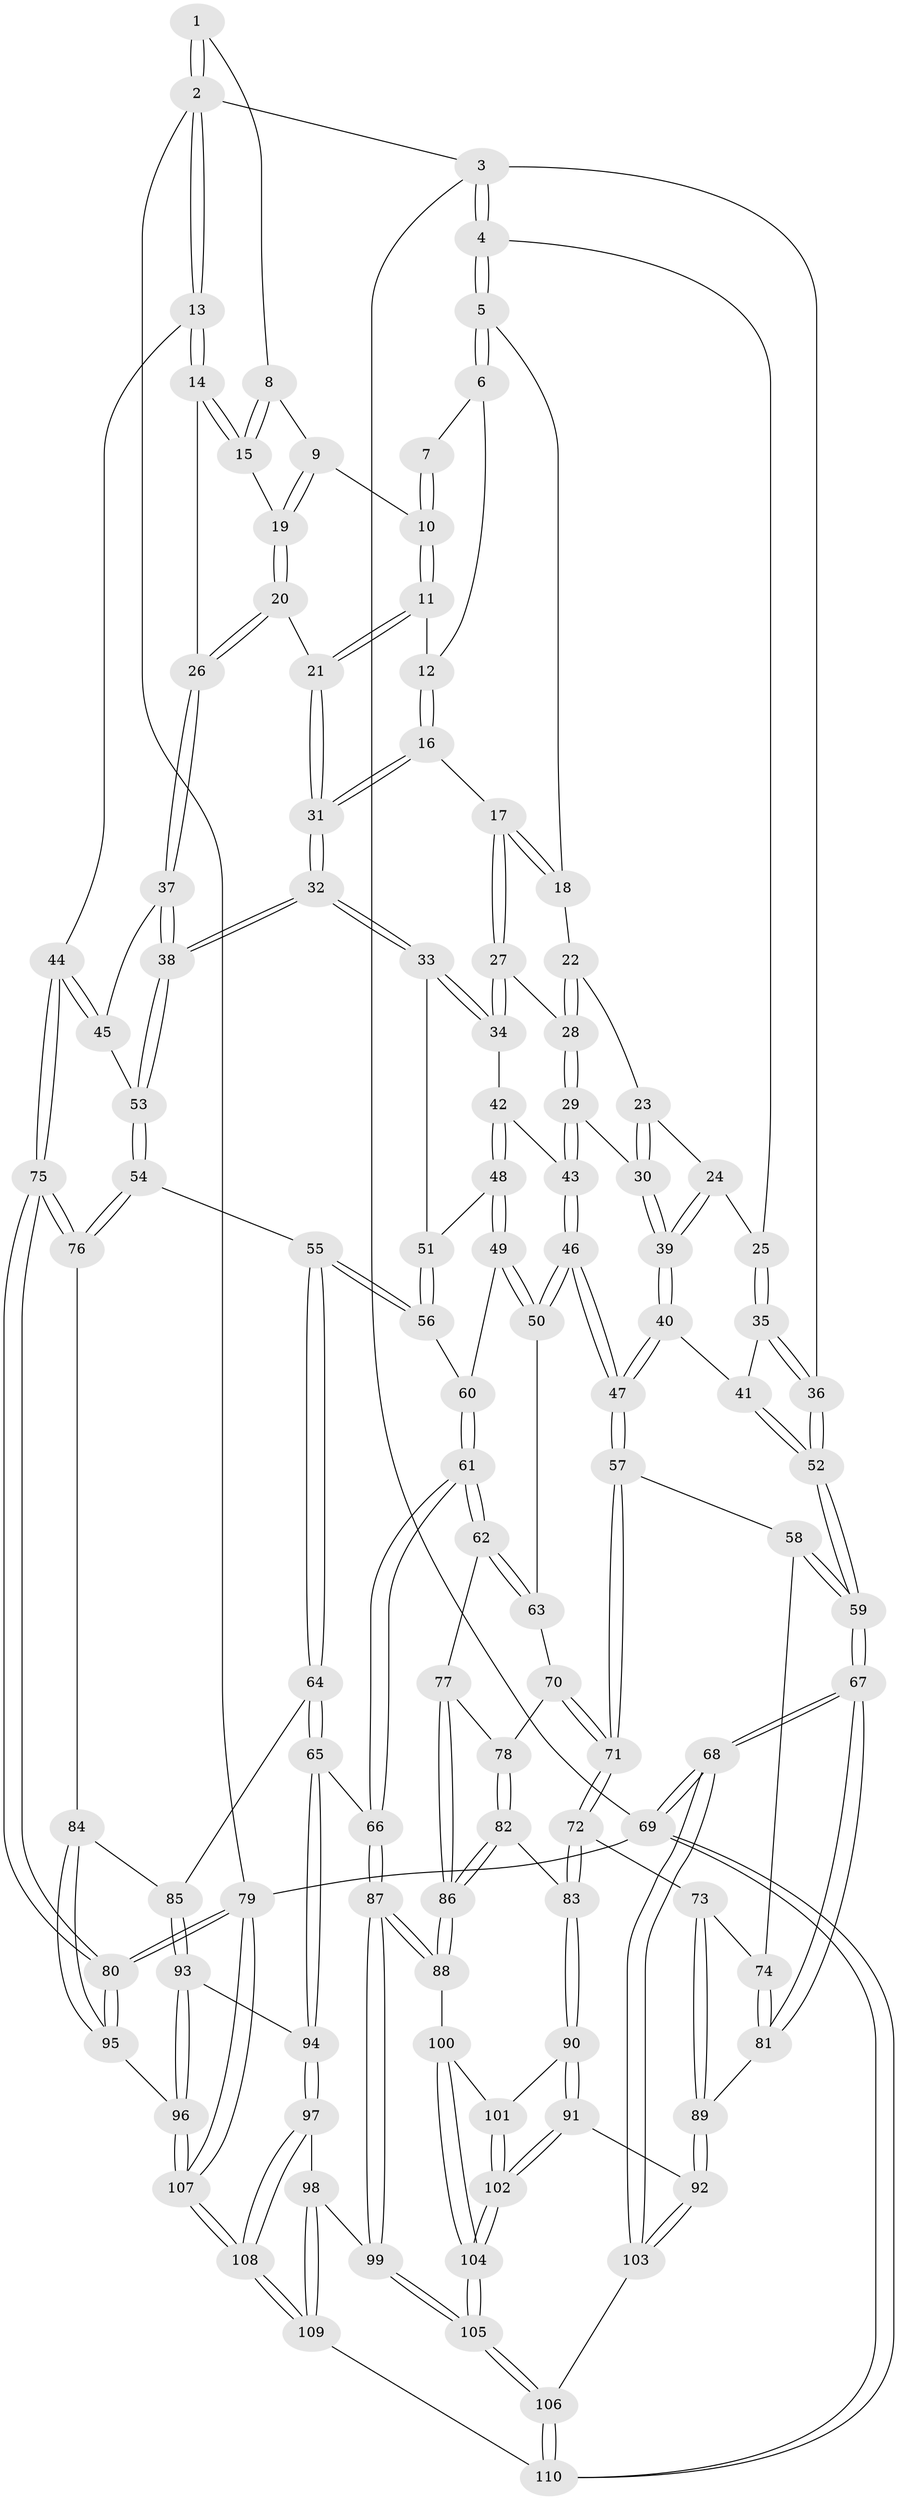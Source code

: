 // coarse degree distribution, {4: 0.5373134328358209, 7: 0.014925373134328358, 5: 0.26865671641791045, 3: 0.13432835820895522, 6: 0.04477611940298507}
// Generated by graph-tools (version 1.1) at 2025/24/03/03/25 07:24:32]
// undirected, 110 vertices, 272 edges
graph export_dot {
graph [start="1"]
  node [color=gray90,style=filled];
  1 [pos="+1+0"];
  2 [pos="+1+0"];
  3 [pos="+0+0"];
  4 [pos="+0.13266809873368793+0"];
  5 [pos="+0.2294026358713694+0"];
  6 [pos="+0.5832607302307871+0"];
  7 [pos="+0.9259232476557527+0"];
  8 [pos="+0.9685897152769156+0.04618595224779603"];
  9 [pos="+0.8546918114656094+0.03965592436510521"];
  10 [pos="+0.8499679913681396+0.02907642941717335"];
  11 [pos="+0.715278753983714+0.08454342350326383"];
  12 [pos="+0.6029364403135484+0"];
  13 [pos="+1+0.1991362364086624"];
  14 [pos="+0.9835133889879948+0.11524681450772611"];
  15 [pos="+0.9656550035891475+0.09365089111868617"];
  16 [pos="+0.5413179238687525+0.09598600160048631"];
  17 [pos="+0.4633429813015325+0.12814619003083103"];
  18 [pos="+0.33893495617212926+0"];
  19 [pos="+0.8641770184784218+0.06306702985200588"];
  20 [pos="+0.853630866685846+0.15520726548225058"];
  21 [pos="+0.719688505130141+0.1383872810563034"];
  22 [pos="+0.3379301302281335+0.11307410980905892"];
  23 [pos="+0.3245902332096937+0.13314298033383964"];
  24 [pos="+0.1862716515084357+0.12987937879864594"];
  25 [pos="+0.16479898479056024+0.08233913285443835"];
  26 [pos="+0.8764936627126861+0.1949586567540631"];
  27 [pos="+0.4433727808346882+0.16831433944740543"];
  28 [pos="+0.40859784233141466+0.17653018930751427"];
  29 [pos="+0.3421638857286802+0.22139365560846525"];
  30 [pos="+0.31176217260911127+0.2283055290247695"];
  31 [pos="+0.6544142933757294+0.273201086886261"];
  32 [pos="+0.6543187451957794+0.28949153520332865"];
  33 [pos="+0.5474662501341728+0.29226867022928993"];
  34 [pos="+0.49143170012328913+0.2757528064463732"];
  35 [pos="+0.03981515912052746+0.20701084916792176"];
  36 [pos="+0+0.24400217860392628"];
  37 [pos="+0.8781887907134928+0.2159794165460532"];
  38 [pos="+0.6972141405569989+0.3446008445156405"];
  39 [pos="+0.2317995193680013+0.27699229915224244"];
  40 [pos="+0.2185609957668776+0.3253437668752147"];
  41 [pos="+0.15266484287083043+0.2909924373887069"];
  42 [pos="+0.4582454174570789+0.29251812857111636"];
  43 [pos="+0.4348952516894934+0.29306068206640273"];
  44 [pos="+1+0.35914997746794314"];
  45 [pos="+1+0.33279232481239196"];
  46 [pos="+0.22898585229056806+0.39433841906515704"];
  47 [pos="+0.22293119471971656+0.3926685131025119"];
  48 [pos="+0.42156731779722023+0.41897161635732666"];
  49 [pos="+0.4084220415253675+0.4305963616673905"];
  50 [pos="+0.25740856122373973+0.40871598126655656"];
  51 [pos="+0.4869792518649756+0.3997180473021763"];
  52 [pos="+0+0.26691257759637943"];
  53 [pos="+0.7187979866987916+0.4301017916978261"];
  54 [pos="+0.7182403109604674+0.43419042508685507"];
  55 [pos="+0.6988084782470111+0.49647020753096943"];
  56 [pos="+0.5784150942855105+0.4722169937100942"];
  57 [pos="+0.21219071027348907+0.40240541171539146"];
  58 [pos="+0.11316887508144223+0.449970593464202"];
  59 [pos="+0+0.3986161753825127"];
  60 [pos="+0.44655873479225167+0.48616586339994033"];
  61 [pos="+0.43511242531975663+0.6059495014743619"];
  62 [pos="+0.4305999569499892+0.6063238705541257"];
  63 [pos="+0.33143235876342697+0.5236681427070999"];
  64 [pos="+0.6993355201301699+0.515325715526758"];
  65 [pos="+0.5380034826255117+0.6359858803869085"];
  66 [pos="+0.5025581366864955+0.6419755926030097"];
  67 [pos="+0+0.7701056887365625"];
  68 [pos="+0+0.9426851334932885"];
  69 [pos="+0+1"];
  70 [pos="+0.3024448867482411+0.6062942283542793"];
  71 [pos="+0.253373511920265+0.6198591923961776"];
  72 [pos="+0.24005126459727336+0.65148015010992"];
  73 [pos="+0.2089880482582833+0.6524460184519671"];
  74 [pos="+0.10439983944234726+0.5661165157222828"];
  75 [pos="+1+0.540347782796266"];
  76 [pos="+1+0.541070764121853"];
  77 [pos="+0.4266711371337371+0.6085767261461084"];
  78 [pos="+0.3707108535726158+0.6193597526077281"];
  79 [pos="+1+1"];
  80 [pos="+1+0.7713704549585904"];
  81 [pos="+0.019121026808540623+0.7153937557587625"];
  82 [pos="+0.2830792400311138+0.7038547175228821"];
  83 [pos="+0.2717191023879186+0.701505804852225"];
  84 [pos="+0.7965907537576019+0.5955226153036888"];
  85 [pos="+0.7358316549692354+0.565052657479792"];
  86 [pos="+0.343901728059086+0.7372940845293643"];
  87 [pos="+0.4348566201431759+0.8352129170389125"];
  88 [pos="+0.3816836736864824+0.7993658595312734"];
  89 [pos="+0.09190241503730914+0.7453310047425219"];
  90 [pos="+0.237773269129614+0.7557188477828441"];
  91 [pos="+0.17943600252072187+0.8009146528589697"];
  92 [pos="+0.13450612332211004+0.789259756776369"];
  93 [pos="+0.694552717749444+0.8371958945959913"];
  94 [pos="+0.6472649458718893+0.8392438129649188"];
  95 [pos="+0.9199081052152889+0.7902838933902459"];
  96 [pos="+0.7813785392946622+0.8867790237251629"];
  97 [pos="+0.5851529649872201+0.8696557252573573"];
  98 [pos="+0.5152332011132719+0.8932295081219973"];
  99 [pos="+0.4448685503982988+0.8593399457326171"];
  100 [pos="+0.3332386110808229+0.8079262973030922"];
  101 [pos="+0.2902751304277454+0.801035874134486"];
  102 [pos="+0.2203592565863736+0.8588145208877995"];
  103 [pos="+0.08870646172568263+0.9197753703531266"];
  104 [pos="+0.232667671380528+0.8862245189966107"];
  105 [pos="+0.25750678635817303+1"];
  106 [pos="+0.24409089433098602+1"];
  107 [pos="+0.8430203637291471+1"];
  108 [pos="+0.7652513084188725+1"];
  109 [pos="+0.5332154956379507+1"];
  110 [pos="+0.24012686667825053+1"];
  1 -- 2;
  1 -- 2;
  1 -- 8;
  2 -- 3;
  2 -- 13;
  2 -- 13;
  2 -- 79;
  3 -- 4;
  3 -- 4;
  3 -- 36;
  3 -- 69;
  4 -- 5;
  4 -- 5;
  4 -- 25;
  5 -- 6;
  5 -- 6;
  5 -- 18;
  6 -- 7;
  6 -- 12;
  7 -- 10;
  7 -- 10;
  8 -- 9;
  8 -- 15;
  8 -- 15;
  9 -- 10;
  9 -- 19;
  9 -- 19;
  10 -- 11;
  10 -- 11;
  11 -- 12;
  11 -- 21;
  11 -- 21;
  12 -- 16;
  12 -- 16;
  13 -- 14;
  13 -- 14;
  13 -- 44;
  14 -- 15;
  14 -- 15;
  14 -- 26;
  15 -- 19;
  16 -- 17;
  16 -- 31;
  16 -- 31;
  17 -- 18;
  17 -- 18;
  17 -- 27;
  17 -- 27;
  18 -- 22;
  19 -- 20;
  19 -- 20;
  20 -- 21;
  20 -- 26;
  20 -- 26;
  21 -- 31;
  21 -- 31;
  22 -- 23;
  22 -- 28;
  22 -- 28;
  23 -- 24;
  23 -- 30;
  23 -- 30;
  24 -- 25;
  24 -- 39;
  24 -- 39;
  25 -- 35;
  25 -- 35;
  26 -- 37;
  26 -- 37;
  27 -- 28;
  27 -- 34;
  27 -- 34;
  28 -- 29;
  28 -- 29;
  29 -- 30;
  29 -- 43;
  29 -- 43;
  30 -- 39;
  30 -- 39;
  31 -- 32;
  31 -- 32;
  32 -- 33;
  32 -- 33;
  32 -- 38;
  32 -- 38;
  33 -- 34;
  33 -- 34;
  33 -- 51;
  34 -- 42;
  35 -- 36;
  35 -- 36;
  35 -- 41;
  36 -- 52;
  36 -- 52;
  37 -- 38;
  37 -- 38;
  37 -- 45;
  38 -- 53;
  38 -- 53;
  39 -- 40;
  39 -- 40;
  40 -- 41;
  40 -- 47;
  40 -- 47;
  41 -- 52;
  41 -- 52;
  42 -- 43;
  42 -- 48;
  42 -- 48;
  43 -- 46;
  43 -- 46;
  44 -- 45;
  44 -- 45;
  44 -- 75;
  44 -- 75;
  45 -- 53;
  46 -- 47;
  46 -- 47;
  46 -- 50;
  46 -- 50;
  47 -- 57;
  47 -- 57;
  48 -- 49;
  48 -- 49;
  48 -- 51;
  49 -- 50;
  49 -- 50;
  49 -- 60;
  50 -- 63;
  51 -- 56;
  51 -- 56;
  52 -- 59;
  52 -- 59;
  53 -- 54;
  53 -- 54;
  54 -- 55;
  54 -- 76;
  54 -- 76;
  55 -- 56;
  55 -- 56;
  55 -- 64;
  55 -- 64;
  56 -- 60;
  57 -- 58;
  57 -- 71;
  57 -- 71;
  58 -- 59;
  58 -- 59;
  58 -- 74;
  59 -- 67;
  59 -- 67;
  60 -- 61;
  60 -- 61;
  61 -- 62;
  61 -- 62;
  61 -- 66;
  61 -- 66;
  62 -- 63;
  62 -- 63;
  62 -- 77;
  63 -- 70;
  64 -- 65;
  64 -- 65;
  64 -- 85;
  65 -- 66;
  65 -- 94;
  65 -- 94;
  66 -- 87;
  66 -- 87;
  67 -- 68;
  67 -- 68;
  67 -- 81;
  67 -- 81;
  68 -- 69;
  68 -- 69;
  68 -- 103;
  68 -- 103;
  69 -- 110;
  69 -- 110;
  69 -- 79;
  70 -- 71;
  70 -- 71;
  70 -- 78;
  71 -- 72;
  71 -- 72;
  72 -- 73;
  72 -- 83;
  72 -- 83;
  73 -- 74;
  73 -- 89;
  73 -- 89;
  74 -- 81;
  74 -- 81;
  75 -- 76;
  75 -- 76;
  75 -- 80;
  75 -- 80;
  76 -- 84;
  77 -- 78;
  77 -- 86;
  77 -- 86;
  78 -- 82;
  78 -- 82;
  79 -- 80;
  79 -- 80;
  79 -- 107;
  79 -- 107;
  80 -- 95;
  80 -- 95;
  81 -- 89;
  82 -- 83;
  82 -- 86;
  82 -- 86;
  83 -- 90;
  83 -- 90;
  84 -- 85;
  84 -- 95;
  84 -- 95;
  85 -- 93;
  85 -- 93;
  86 -- 88;
  86 -- 88;
  87 -- 88;
  87 -- 88;
  87 -- 99;
  87 -- 99;
  88 -- 100;
  89 -- 92;
  89 -- 92;
  90 -- 91;
  90 -- 91;
  90 -- 101;
  91 -- 92;
  91 -- 102;
  91 -- 102;
  92 -- 103;
  92 -- 103;
  93 -- 94;
  93 -- 96;
  93 -- 96;
  94 -- 97;
  94 -- 97;
  95 -- 96;
  96 -- 107;
  96 -- 107;
  97 -- 98;
  97 -- 108;
  97 -- 108;
  98 -- 99;
  98 -- 109;
  98 -- 109;
  99 -- 105;
  99 -- 105;
  100 -- 101;
  100 -- 104;
  100 -- 104;
  101 -- 102;
  101 -- 102;
  102 -- 104;
  102 -- 104;
  103 -- 106;
  104 -- 105;
  104 -- 105;
  105 -- 106;
  105 -- 106;
  106 -- 110;
  106 -- 110;
  107 -- 108;
  107 -- 108;
  108 -- 109;
  108 -- 109;
  109 -- 110;
}
